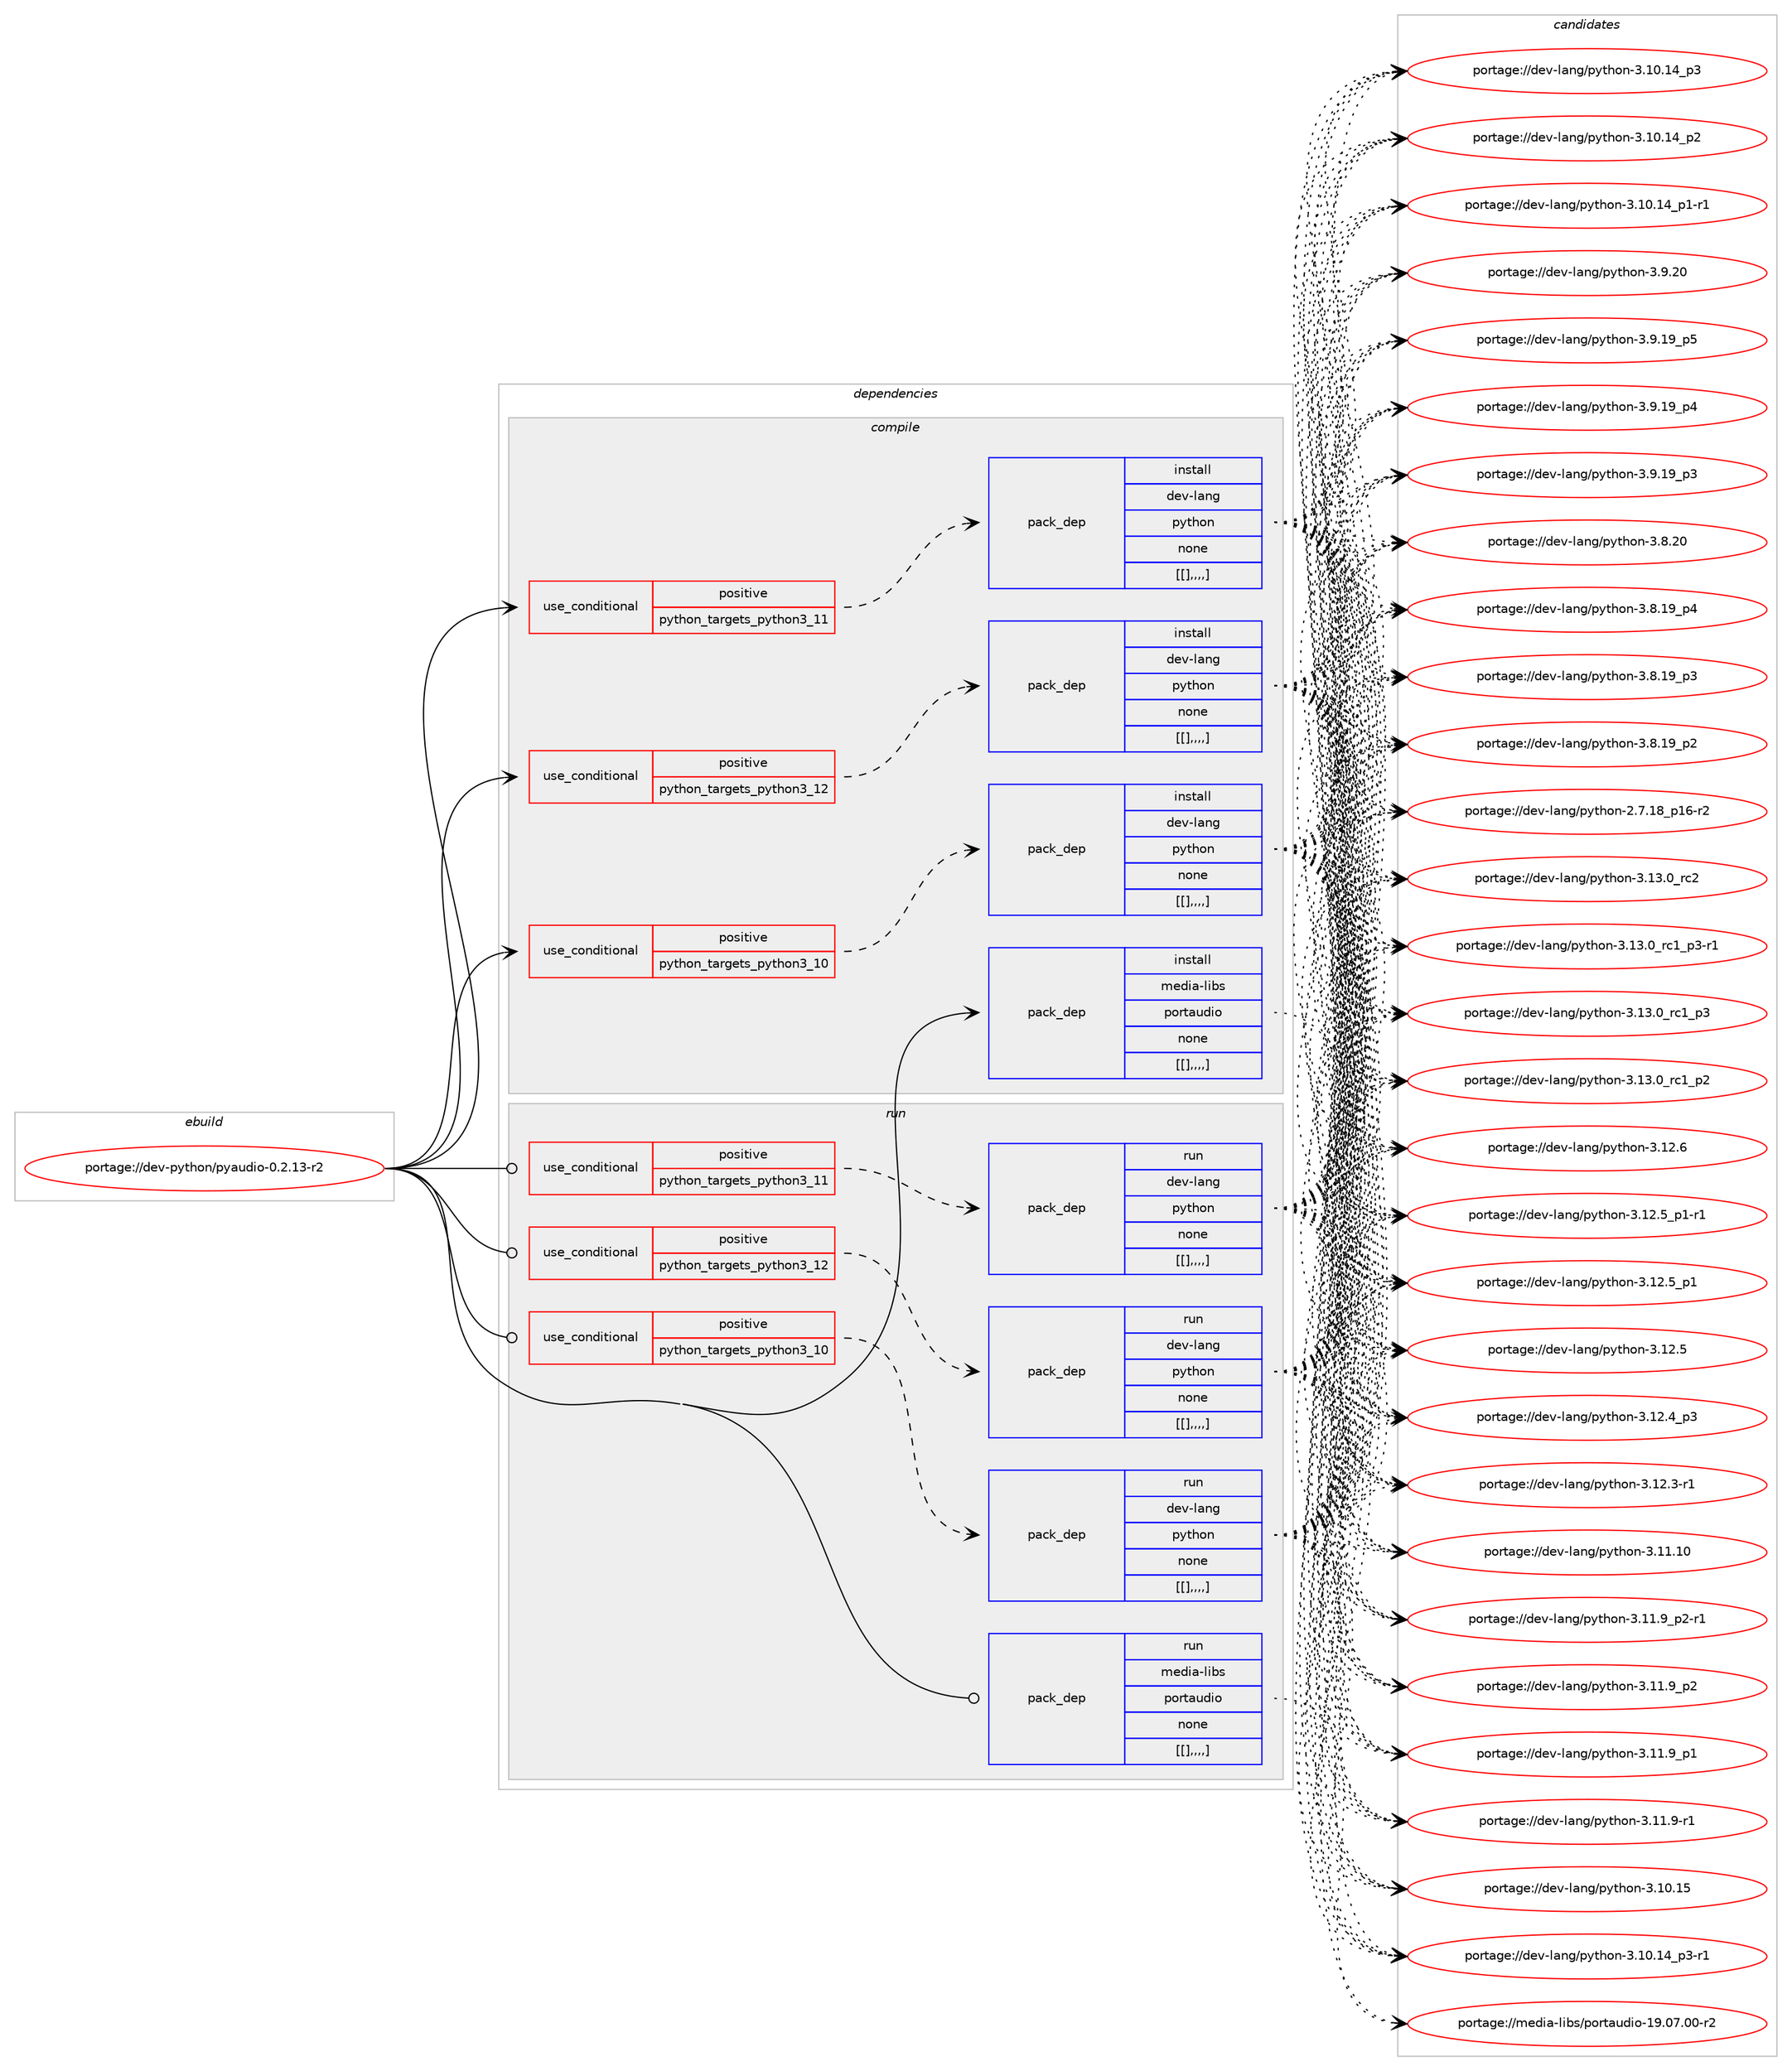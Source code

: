 digraph prolog {

# *************
# Graph options
# *************

newrank=true;
concentrate=true;
compound=true;
graph [rankdir=LR,fontname=Helvetica,fontsize=10,ranksep=1.5];#, ranksep=2.5, nodesep=0.2];
edge  [arrowhead=vee];
node  [fontname=Helvetica,fontsize=10];

# **********
# The ebuild
# **********

subgraph cluster_leftcol {
color=gray;
label=<<i>ebuild</i>>;
id [label="portage://dev-python/pyaudio-0.2.13-r2", color=red, width=4, href="../dev-python/pyaudio-0.2.13-r2.svg"];
}

# ****************
# The dependencies
# ****************

subgraph cluster_midcol {
color=gray;
label=<<i>dependencies</i>>;
subgraph cluster_compile {
fillcolor="#eeeeee";
style=filled;
label=<<i>compile</i>>;
subgraph cond37345 {
dependency157179 [label=<<TABLE BORDER="0" CELLBORDER="1" CELLSPACING="0" CELLPADDING="4"><TR><TD ROWSPAN="3" CELLPADDING="10">use_conditional</TD></TR><TR><TD>positive</TD></TR><TR><TD>python_targets_python3_10</TD></TR></TABLE>>, shape=none, color=red];
subgraph pack118614 {
dependency157180 [label=<<TABLE BORDER="0" CELLBORDER="1" CELLSPACING="0" CELLPADDING="4" WIDTH="220"><TR><TD ROWSPAN="6" CELLPADDING="30">pack_dep</TD></TR><TR><TD WIDTH="110">install</TD></TR><TR><TD>dev-lang</TD></TR><TR><TD>python</TD></TR><TR><TD>none</TD></TR><TR><TD>[[],,,,]</TD></TR></TABLE>>, shape=none, color=blue];
}
dependency157179:e -> dependency157180:w [weight=20,style="dashed",arrowhead="vee"];
}
id:e -> dependency157179:w [weight=20,style="solid",arrowhead="vee"];
subgraph cond37346 {
dependency157181 [label=<<TABLE BORDER="0" CELLBORDER="1" CELLSPACING="0" CELLPADDING="4"><TR><TD ROWSPAN="3" CELLPADDING="10">use_conditional</TD></TR><TR><TD>positive</TD></TR><TR><TD>python_targets_python3_11</TD></TR></TABLE>>, shape=none, color=red];
subgraph pack118615 {
dependency157182 [label=<<TABLE BORDER="0" CELLBORDER="1" CELLSPACING="0" CELLPADDING="4" WIDTH="220"><TR><TD ROWSPAN="6" CELLPADDING="30">pack_dep</TD></TR><TR><TD WIDTH="110">install</TD></TR><TR><TD>dev-lang</TD></TR><TR><TD>python</TD></TR><TR><TD>none</TD></TR><TR><TD>[[],,,,]</TD></TR></TABLE>>, shape=none, color=blue];
}
dependency157181:e -> dependency157182:w [weight=20,style="dashed",arrowhead="vee"];
}
id:e -> dependency157181:w [weight=20,style="solid",arrowhead="vee"];
subgraph cond37347 {
dependency157183 [label=<<TABLE BORDER="0" CELLBORDER="1" CELLSPACING="0" CELLPADDING="4"><TR><TD ROWSPAN="3" CELLPADDING="10">use_conditional</TD></TR><TR><TD>positive</TD></TR><TR><TD>python_targets_python3_12</TD></TR></TABLE>>, shape=none, color=red];
subgraph pack118616 {
dependency157184 [label=<<TABLE BORDER="0" CELLBORDER="1" CELLSPACING="0" CELLPADDING="4" WIDTH="220"><TR><TD ROWSPAN="6" CELLPADDING="30">pack_dep</TD></TR><TR><TD WIDTH="110">install</TD></TR><TR><TD>dev-lang</TD></TR><TR><TD>python</TD></TR><TR><TD>none</TD></TR><TR><TD>[[],,,,]</TD></TR></TABLE>>, shape=none, color=blue];
}
dependency157183:e -> dependency157184:w [weight=20,style="dashed",arrowhead="vee"];
}
id:e -> dependency157183:w [weight=20,style="solid",arrowhead="vee"];
subgraph pack118617 {
dependency157185 [label=<<TABLE BORDER="0" CELLBORDER="1" CELLSPACING="0" CELLPADDING="4" WIDTH="220"><TR><TD ROWSPAN="6" CELLPADDING="30">pack_dep</TD></TR><TR><TD WIDTH="110">install</TD></TR><TR><TD>media-libs</TD></TR><TR><TD>portaudio</TD></TR><TR><TD>none</TD></TR><TR><TD>[[],,,,]</TD></TR></TABLE>>, shape=none, color=blue];
}
id:e -> dependency157185:w [weight=20,style="solid",arrowhead="vee"];
}
subgraph cluster_compileandrun {
fillcolor="#eeeeee";
style=filled;
label=<<i>compile and run</i>>;
}
subgraph cluster_run {
fillcolor="#eeeeee";
style=filled;
label=<<i>run</i>>;
subgraph cond37348 {
dependency157186 [label=<<TABLE BORDER="0" CELLBORDER="1" CELLSPACING="0" CELLPADDING="4"><TR><TD ROWSPAN="3" CELLPADDING="10">use_conditional</TD></TR><TR><TD>positive</TD></TR><TR><TD>python_targets_python3_10</TD></TR></TABLE>>, shape=none, color=red];
subgraph pack118618 {
dependency157187 [label=<<TABLE BORDER="0" CELLBORDER="1" CELLSPACING="0" CELLPADDING="4" WIDTH="220"><TR><TD ROWSPAN="6" CELLPADDING="30">pack_dep</TD></TR><TR><TD WIDTH="110">run</TD></TR><TR><TD>dev-lang</TD></TR><TR><TD>python</TD></TR><TR><TD>none</TD></TR><TR><TD>[[],,,,]</TD></TR></TABLE>>, shape=none, color=blue];
}
dependency157186:e -> dependency157187:w [weight=20,style="dashed",arrowhead="vee"];
}
id:e -> dependency157186:w [weight=20,style="solid",arrowhead="odot"];
subgraph cond37349 {
dependency157188 [label=<<TABLE BORDER="0" CELLBORDER="1" CELLSPACING="0" CELLPADDING="4"><TR><TD ROWSPAN="3" CELLPADDING="10">use_conditional</TD></TR><TR><TD>positive</TD></TR><TR><TD>python_targets_python3_11</TD></TR></TABLE>>, shape=none, color=red];
subgraph pack118619 {
dependency157189 [label=<<TABLE BORDER="0" CELLBORDER="1" CELLSPACING="0" CELLPADDING="4" WIDTH="220"><TR><TD ROWSPAN="6" CELLPADDING="30">pack_dep</TD></TR><TR><TD WIDTH="110">run</TD></TR><TR><TD>dev-lang</TD></TR><TR><TD>python</TD></TR><TR><TD>none</TD></TR><TR><TD>[[],,,,]</TD></TR></TABLE>>, shape=none, color=blue];
}
dependency157188:e -> dependency157189:w [weight=20,style="dashed",arrowhead="vee"];
}
id:e -> dependency157188:w [weight=20,style="solid",arrowhead="odot"];
subgraph cond37350 {
dependency157190 [label=<<TABLE BORDER="0" CELLBORDER="1" CELLSPACING="0" CELLPADDING="4"><TR><TD ROWSPAN="3" CELLPADDING="10">use_conditional</TD></TR><TR><TD>positive</TD></TR><TR><TD>python_targets_python3_12</TD></TR></TABLE>>, shape=none, color=red];
subgraph pack118620 {
dependency157191 [label=<<TABLE BORDER="0" CELLBORDER="1" CELLSPACING="0" CELLPADDING="4" WIDTH="220"><TR><TD ROWSPAN="6" CELLPADDING="30">pack_dep</TD></TR><TR><TD WIDTH="110">run</TD></TR><TR><TD>dev-lang</TD></TR><TR><TD>python</TD></TR><TR><TD>none</TD></TR><TR><TD>[[],,,,]</TD></TR></TABLE>>, shape=none, color=blue];
}
dependency157190:e -> dependency157191:w [weight=20,style="dashed",arrowhead="vee"];
}
id:e -> dependency157190:w [weight=20,style="solid",arrowhead="odot"];
subgraph pack118621 {
dependency157192 [label=<<TABLE BORDER="0" CELLBORDER="1" CELLSPACING="0" CELLPADDING="4" WIDTH="220"><TR><TD ROWSPAN="6" CELLPADDING="30">pack_dep</TD></TR><TR><TD WIDTH="110">run</TD></TR><TR><TD>media-libs</TD></TR><TR><TD>portaudio</TD></TR><TR><TD>none</TD></TR><TR><TD>[[],,,,]</TD></TR></TABLE>>, shape=none, color=blue];
}
id:e -> dependency157192:w [weight=20,style="solid",arrowhead="odot"];
}
}

# **************
# The candidates
# **************

subgraph cluster_choices {
rank=same;
color=gray;
label=<<i>candidates</i>>;

subgraph choice118614 {
color=black;
nodesep=1;
choice10010111845108971101034711212111610411111045514649514648951149950 [label="portage://dev-lang/python-3.13.0_rc2", color=red, width=4,href="../dev-lang/python-3.13.0_rc2.svg"];
choice1001011184510897110103471121211161041111104551464951464895114994995112514511449 [label="portage://dev-lang/python-3.13.0_rc1_p3-r1", color=red, width=4,href="../dev-lang/python-3.13.0_rc1_p3-r1.svg"];
choice100101118451089711010347112121116104111110455146495146489511499499511251 [label="portage://dev-lang/python-3.13.0_rc1_p3", color=red, width=4,href="../dev-lang/python-3.13.0_rc1_p3.svg"];
choice100101118451089711010347112121116104111110455146495146489511499499511250 [label="portage://dev-lang/python-3.13.0_rc1_p2", color=red, width=4,href="../dev-lang/python-3.13.0_rc1_p2.svg"];
choice10010111845108971101034711212111610411111045514649504654 [label="portage://dev-lang/python-3.12.6", color=red, width=4,href="../dev-lang/python-3.12.6.svg"];
choice1001011184510897110103471121211161041111104551464950465395112494511449 [label="portage://dev-lang/python-3.12.5_p1-r1", color=red, width=4,href="../dev-lang/python-3.12.5_p1-r1.svg"];
choice100101118451089711010347112121116104111110455146495046539511249 [label="portage://dev-lang/python-3.12.5_p1", color=red, width=4,href="../dev-lang/python-3.12.5_p1.svg"];
choice10010111845108971101034711212111610411111045514649504653 [label="portage://dev-lang/python-3.12.5", color=red, width=4,href="../dev-lang/python-3.12.5.svg"];
choice100101118451089711010347112121116104111110455146495046529511251 [label="portage://dev-lang/python-3.12.4_p3", color=red, width=4,href="../dev-lang/python-3.12.4_p3.svg"];
choice100101118451089711010347112121116104111110455146495046514511449 [label="portage://dev-lang/python-3.12.3-r1", color=red, width=4,href="../dev-lang/python-3.12.3-r1.svg"];
choice1001011184510897110103471121211161041111104551464949464948 [label="portage://dev-lang/python-3.11.10", color=red, width=4,href="../dev-lang/python-3.11.10.svg"];
choice1001011184510897110103471121211161041111104551464949465795112504511449 [label="portage://dev-lang/python-3.11.9_p2-r1", color=red, width=4,href="../dev-lang/python-3.11.9_p2-r1.svg"];
choice100101118451089711010347112121116104111110455146494946579511250 [label="portage://dev-lang/python-3.11.9_p2", color=red, width=4,href="../dev-lang/python-3.11.9_p2.svg"];
choice100101118451089711010347112121116104111110455146494946579511249 [label="portage://dev-lang/python-3.11.9_p1", color=red, width=4,href="../dev-lang/python-3.11.9_p1.svg"];
choice100101118451089711010347112121116104111110455146494946574511449 [label="portage://dev-lang/python-3.11.9-r1", color=red, width=4,href="../dev-lang/python-3.11.9-r1.svg"];
choice1001011184510897110103471121211161041111104551464948464953 [label="portage://dev-lang/python-3.10.15", color=red, width=4,href="../dev-lang/python-3.10.15.svg"];
choice100101118451089711010347112121116104111110455146494846495295112514511449 [label="portage://dev-lang/python-3.10.14_p3-r1", color=red, width=4,href="../dev-lang/python-3.10.14_p3-r1.svg"];
choice10010111845108971101034711212111610411111045514649484649529511251 [label="portage://dev-lang/python-3.10.14_p3", color=red, width=4,href="../dev-lang/python-3.10.14_p3.svg"];
choice10010111845108971101034711212111610411111045514649484649529511250 [label="portage://dev-lang/python-3.10.14_p2", color=red, width=4,href="../dev-lang/python-3.10.14_p2.svg"];
choice100101118451089711010347112121116104111110455146494846495295112494511449 [label="portage://dev-lang/python-3.10.14_p1-r1", color=red, width=4,href="../dev-lang/python-3.10.14_p1-r1.svg"];
choice10010111845108971101034711212111610411111045514657465048 [label="portage://dev-lang/python-3.9.20", color=red, width=4,href="../dev-lang/python-3.9.20.svg"];
choice100101118451089711010347112121116104111110455146574649579511253 [label="portage://dev-lang/python-3.9.19_p5", color=red, width=4,href="../dev-lang/python-3.9.19_p5.svg"];
choice100101118451089711010347112121116104111110455146574649579511252 [label="portage://dev-lang/python-3.9.19_p4", color=red, width=4,href="../dev-lang/python-3.9.19_p4.svg"];
choice100101118451089711010347112121116104111110455146574649579511251 [label="portage://dev-lang/python-3.9.19_p3", color=red, width=4,href="../dev-lang/python-3.9.19_p3.svg"];
choice10010111845108971101034711212111610411111045514656465048 [label="portage://dev-lang/python-3.8.20", color=red, width=4,href="../dev-lang/python-3.8.20.svg"];
choice100101118451089711010347112121116104111110455146564649579511252 [label="portage://dev-lang/python-3.8.19_p4", color=red, width=4,href="../dev-lang/python-3.8.19_p4.svg"];
choice100101118451089711010347112121116104111110455146564649579511251 [label="portage://dev-lang/python-3.8.19_p3", color=red, width=4,href="../dev-lang/python-3.8.19_p3.svg"];
choice100101118451089711010347112121116104111110455146564649579511250 [label="portage://dev-lang/python-3.8.19_p2", color=red, width=4,href="../dev-lang/python-3.8.19_p2.svg"];
choice100101118451089711010347112121116104111110455046554649569511249544511450 [label="portage://dev-lang/python-2.7.18_p16-r2", color=red, width=4,href="../dev-lang/python-2.7.18_p16-r2.svg"];
dependency157180:e -> choice10010111845108971101034711212111610411111045514649514648951149950:w [style=dotted,weight="100"];
dependency157180:e -> choice1001011184510897110103471121211161041111104551464951464895114994995112514511449:w [style=dotted,weight="100"];
dependency157180:e -> choice100101118451089711010347112121116104111110455146495146489511499499511251:w [style=dotted,weight="100"];
dependency157180:e -> choice100101118451089711010347112121116104111110455146495146489511499499511250:w [style=dotted,weight="100"];
dependency157180:e -> choice10010111845108971101034711212111610411111045514649504654:w [style=dotted,weight="100"];
dependency157180:e -> choice1001011184510897110103471121211161041111104551464950465395112494511449:w [style=dotted,weight="100"];
dependency157180:e -> choice100101118451089711010347112121116104111110455146495046539511249:w [style=dotted,weight="100"];
dependency157180:e -> choice10010111845108971101034711212111610411111045514649504653:w [style=dotted,weight="100"];
dependency157180:e -> choice100101118451089711010347112121116104111110455146495046529511251:w [style=dotted,weight="100"];
dependency157180:e -> choice100101118451089711010347112121116104111110455146495046514511449:w [style=dotted,weight="100"];
dependency157180:e -> choice1001011184510897110103471121211161041111104551464949464948:w [style=dotted,weight="100"];
dependency157180:e -> choice1001011184510897110103471121211161041111104551464949465795112504511449:w [style=dotted,weight="100"];
dependency157180:e -> choice100101118451089711010347112121116104111110455146494946579511250:w [style=dotted,weight="100"];
dependency157180:e -> choice100101118451089711010347112121116104111110455146494946579511249:w [style=dotted,weight="100"];
dependency157180:e -> choice100101118451089711010347112121116104111110455146494946574511449:w [style=dotted,weight="100"];
dependency157180:e -> choice1001011184510897110103471121211161041111104551464948464953:w [style=dotted,weight="100"];
dependency157180:e -> choice100101118451089711010347112121116104111110455146494846495295112514511449:w [style=dotted,weight="100"];
dependency157180:e -> choice10010111845108971101034711212111610411111045514649484649529511251:w [style=dotted,weight="100"];
dependency157180:e -> choice10010111845108971101034711212111610411111045514649484649529511250:w [style=dotted,weight="100"];
dependency157180:e -> choice100101118451089711010347112121116104111110455146494846495295112494511449:w [style=dotted,weight="100"];
dependency157180:e -> choice10010111845108971101034711212111610411111045514657465048:w [style=dotted,weight="100"];
dependency157180:e -> choice100101118451089711010347112121116104111110455146574649579511253:w [style=dotted,weight="100"];
dependency157180:e -> choice100101118451089711010347112121116104111110455146574649579511252:w [style=dotted,weight="100"];
dependency157180:e -> choice100101118451089711010347112121116104111110455146574649579511251:w [style=dotted,weight="100"];
dependency157180:e -> choice10010111845108971101034711212111610411111045514656465048:w [style=dotted,weight="100"];
dependency157180:e -> choice100101118451089711010347112121116104111110455146564649579511252:w [style=dotted,weight="100"];
dependency157180:e -> choice100101118451089711010347112121116104111110455146564649579511251:w [style=dotted,weight="100"];
dependency157180:e -> choice100101118451089711010347112121116104111110455146564649579511250:w [style=dotted,weight="100"];
dependency157180:e -> choice100101118451089711010347112121116104111110455046554649569511249544511450:w [style=dotted,weight="100"];
}
subgraph choice118615 {
color=black;
nodesep=1;
choice10010111845108971101034711212111610411111045514649514648951149950 [label="portage://dev-lang/python-3.13.0_rc2", color=red, width=4,href="../dev-lang/python-3.13.0_rc2.svg"];
choice1001011184510897110103471121211161041111104551464951464895114994995112514511449 [label="portage://dev-lang/python-3.13.0_rc1_p3-r1", color=red, width=4,href="../dev-lang/python-3.13.0_rc1_p3-r1.svg"];
choice100101118451089711010347112121116104111110455146495146489511499499511251 [label="portage://dev-lang/python-3.13.0_rc1_p3", color=red, width=4,href="../dev-lang/python-3.13.0_rc1_p3.svg"];
choice100101118451089711010347112121116104111110455146495146489511499499511250 [label="portage://dev-lang/python-3.13.0_rc1_p2", color=red, width=4,href="../dev-lang/python-3.13.0_rc1_p2.svg"];
choice10010111845108971101034711212111610411111045514649504654 [label="portage://dev-lang/python-3.12.6", color=red, width=4,href="../dev-lang/python-3.12.6.svg"];
choice1001011184510897110103471121211161041111104551464950465395112494511449 [label="portage://dev-lang/python-3.12.5_p1-r1", color=red, width=4,href="../dev-lang/python-3.12.5_p1-r1.svg"];
choice100101118451089711010347112121116104111110455146495046539511249 [label="portage://dev-lang/python-3.12.5_p1", color=red, width=4,href="../dev-lang/python-3.12.5_p1.svg"];
choice10010111845108971101034711212111610411111045514649504653 [label="portage://dev-lang/python-3.12.5", color=red, width=4,href="../dev-lang/python-3.12.5.svg"];
choice100101118451089711010347112121116104111110455146495046529511251 [label="portage://dev-lang/python-3.12.4_p3", color=red, width=4,href="../dev-lang/python-3.12.4_p3.svg"];
choice100101118451089711010347112121116104111110455146495046514511449 [label="portage://dev-lang/python-3.12.3-r1", color=red, width=4,href="../dev-lang/python-3.12.3-r1.svg"];
choice1001011184510897110103471121211161041111104551464949464948 [label="portage://dev-lang/python-3.11.10", color=red, width=4,href="../dev-lang/python-3.11.10.svg"];
choice1001011184510897110103471121211161041111104551464949465795112504511449 [label="portage://dev-lang/python-3.11.9_p2-r1", color=red, width=4,href="../dev-lang/python-3.11.9_p2-r1.svg"];
choice100101118451089711010347112121116104111110455146494946579511250 [label="portage://dev-lang/python-3.11.9_p2", color=red, width=4,href="../dev-lang/python-3.11.9_p2.svg"];
choice100101118451089711010347112121116104111110455146494946579511249 [label="portage://dev-lang/python-3.11.9_p1", color=red, width=4,href="../dev-lang/python-3.11.9_p1.svg"];
choice100101118451089711010347112121116104111110455146494946574511449 [label="portage://dev-lang/python-3.11.9-r1", color=red, width=4,href="../dev-lang/python-3.11.9-r1.svg"];
choice1001011184510897110103471121211161041111104551464948464953 [label="portage://dev-lang/python-3.10.15", color=red, width=4,href="../dev-lang/python-3.10.15.svg"];
choice100101118451089711010347112121116104111110455146494846495295112514511449 [label="portage://dev-lang/python-3.10.14_p3-r1", color=red, width=4,href="../dev-lang/python-3.10.14_p3-r1.svg"];
choice10010111845108971101034711212111610411111045514649484649529511251 [label="portage://dev-lang/python-3.10.14_p3", color=red, width=4,href="../dev-lang/python-3.10.14_p3.svg"];
choice10010111845108971101034711212111610411111045514649484649529511250 [label="portage://dev-lang/python-3.10.14_p2", color=red, width=4,href="../dev-lang/python-3.10.14_p2.svg"];
choice100101118451089711010347112121116104111110455146494846495295112494511449 [label="portage://dev-lang/python-3.10.14_p1-r1", color=red, width=4,href="../dev-lang/python-3.10.14_p1-r1.svg"];
choice10010111845108971101034711212111610411111045514657465048 [label="portage://dev-lang/python-3.9.20", color=red, width=4,href="../dev-lang/python-3.9.20.svg"];
choice100101118451089711010347112121116104111110455146574649579511253 [label="portage://dev-lang/python-3.9.19_p5", color=red, width=4,href="../dev-lang/python-3.9.19_p5.svg"];
choice100101118451089711010347112121116104111110455146574649579511252 [label="portage://dev-lang/python-3.9.19_p4", color=red, width=4,href="../dev-lang/python-3.9.19_p4.svg"];
choice100101118451089711010347112121116104111110455146574649579511251 [label="portage://dev-lang/python-3.9.19_p3", color=red, width=4,href="../dev-lang/python-3.9.19_p3.svg"];
choice10010111845108971101034711212111610411111045514656465048 [label="portage://dev-lang/python-3.8.20", color=red, width=4,href="../dev-lang/python-3.8.20.svg"];
choice100101118451089711010347112121116104111110455146564649579511252 [label="portage://dev-lang/python-3.8.19_p4", color=red, width=4,href="../dev-lang/python-3.8.19_p4.svg"];
choice100101118451089711010347112121116104111110455146564649579511251 [label="portage://dev-lang/python-3.8.19_p3", color=red, width=4,href="../dev-lang/python-3.8.19_p3.svg"];
choice100101118451089711010347112121116104111110455146564649579511250 [label="portage://dev-lang/python-3.8.19_p2", color=red, width=4,href="../dev-lang/python-3.8.19_p2.svg"];
choice100101118451089711010347112121116104111110455046554649569511249544511450 [label="portage://dev-lang/python-2.7.18_p16-r2", color=red, width=4,href="../dev-lang/python-2.7.18_p16-r2.svg"];
dependency157182:e -> choice10010111845108971101034711212111610411111045514649514648951149950:w [style=dotted,weight="100"];
dependency157182:e -> choice1001011184510897110103471121211161041111104551464951464895114994995112514511449:w [style=dotted,weight="100"];
dependency157182:e -> choice100101118451089711010347112121116104111110455146495146489511499499511251:w [style=dotted,weight="100"];
dependency157182:e -> choice100101118451089711010347112121116104111110455146495146489511499499511250:w [style=dotted,weight="100"];
dependency157182:e -> choice10010111845108971101034711212111610411111045514649504654:w [style=dotted,weight="100"];
dependency157182:e -> choice1001011184510897110103471121211161041111104551464950465395112494511449:w [style=dotted,weight="100"];
dependency157182:e -> choice100101118451089711010347112121116104111110455146495046539511249:w [style=dotted,weight="100"];
dependency157182:e -> choice10010111845108971101034711212111610411111045514649504653:w [style=dotted,weight="100"];
dependency157182:e -> choice100101118451089711010347112121116104111110455146495046529511251:w [style=dotted,weight="100"];
dependency157182:e -> choice100101118451089711010347112121116104111110455146495046514511449:w [style=dotted,weight="100"];
dependency157182:e -> choice1001011184510897110103471121211161041111104551464949464948:w [style=dotted,weight="100"];
dependency157182:e -> choice1001011184510897110103471121211161041111104551464949465795112504511449:w [style=dotted,weight="100"];
dependency157182:e -> choice100101118451089711010347112121116104111110455146494946579511250:w [style=dotted,weight="100"];
dependency157182:e -> choice100101118451089711010347112121116104111110455146494946579511249:w [style=dotted,weight="100"];
dependency157182:e -> choice100101118451089711010347112121116104111110455146494946574511449:w [style=dotted,weight="100"];
dependency157182:e -> choice1001011184510897110103471121211161041111104551464948464953:w [style=dotted,weight="100"];
dependency157182:e -> choice100101118451089711010347112121116104111110455146494846495295112514511449:w [style=dotted,weight="100"];
dependency157182:e -> choice10010111845108971101034711212111610411111045514649484649529511251:w [style=dotted,weight="100"];
dependency157182:e -> choice10010111845108971101034711212111610411111045514649484649529511250:w [style=dotted,weight="100"];
dependency157182:e -> choice100101118451089711010347112121116104111110455146494846495295112494511449:w [style=dotted,weight="100"];
dependency157182:e -> choice10010111845108971101034711212111610411111045514657465048:w [style=dotted,weight="100"];
dependency157182:e -> choice100101118451089711010347112121116104111110455146574649579511253:w [style=dotted,weight="100"];
dependency157182:e -> choice100101118451089711010347112121116104111110455146574649579511252:w [style=dotted,weight="100"];
dependency157182:e -> choice100101118451089711010347112121116104111110455146574649579511251:w [style=dotted,weight="100"];
dependency157182:e -> choice10010111845108971101034711212111610411111045514656465048:w [style=dotted,weight="100"];
dependency157182:e -> choice100101118451089711010347112121116104111110455146564649579511252:w [style=dotted,weight="100"];
dependency157182:e -> choice100101118451089711010347112121116104111110455146564649579511251:w [style=dotted,weight="100"];
dependency157182:e -> choice100101118451089711010347112121116104111110455146564649579511250:w [style=dotted,weight="100"];
dependency157182:e -> choice100101118451089711010347112121116104111110455046554649569511249544511450:w [style=dotted,weight="100"];
}
subgraph choice118616 {
color=black;
nodesep=1;
choice10010111845108971101034711212111610411111045514649514648951149950 [label="portage://dev-lang/python-3.13.0_rc2", color=red, width=4,href="../dev-lang/python-3.13.0_rc2.svg"];
choice1001011184510897110103471121211161041111104551464951464895114994995112514511449 [label="portage://dev-lang/python-3.13.0_rc1_p3-r1", color=red, width=4,href="../dev-lang/python-3.13.0_rc1_p3-r1.svg"];
choice100101118451089711010347112121116104111110455146495146489511499499511251 [label="portage://dev-lang/python-3.13.0_rc1_p3", color=red, width=4,href="../dev-lang/python-3.13.0_rc1_p3.svg"];
choice100101118451089711010347112121116104111110455146495146489511499499511250 [label="portage://dev-lang/python-3.13.0_rc1_p2", color=red, width=4,href="../dev-lang/python-3.13.0_rc1_p2.svg"];
choice10010111845108971101034711212111610411111045514649504654 [label="portage://dev-lang/python-3.12.6", color=red, width=4,href="../dev-lang/python-3.12.6.svg"];
choice1001011184510897110103471121211161041111104551464950465395112494511449 [label="portage://dev-lang/python-3.12.5_p1-r1", color=red, width=4,href="../dev-lang/python-3.12.5_p1-r1.svg"];
choice100101118451089711010347112121116104111110455146495046539511249 [label="portage://dev-lang/python-3.12.5_p1", color=red, width=4,href="../dev-lang/python-3.12.5_p1.svg"];
choice10010111845108971101034711212111610411111045514649504653 [label="portage://dev-lang/python-3.12.5", color=red, width=4,href="../dev-lang/python-3.12.5.svg"];
choice100101118451089711010347112121116104111110455146495046529511251 [label="portage://dev-lang/python-3.12.4_p3", color=red, width=4,href="../dev-lang/python-3.12.4_p3.svg"];
choice100101118451089711010347112121116104111110455146495046514511449 [label="portage://dev-lang/python-3.12.3-r1", color=red, width=4,href="../dev-lang/python-3.12.3-r1.svg"];
choice1001011184510897110103471121211161041111104551464949464948 [label="portage://dev-lang/python-3.11.10", color=red, width=4,href="../dev-lang/python-3.11.10.svg"];
choice1001011184510897110103471121211161041111104551464949465795112504511449 [label="portage://dev-lang/python-3.11.9_p2-r1", color=red, width=4,href="../dev-lang/python-3.11.9_p2-r1.svg"];
choice100101118451089711010347112121116104111110455146494946579511250 [label="portage://dev-lang/python-3.11.9_p2", color=red, width=4,href="../dev-lang/python-3.11.9_p2.svg"];
choice100101118451089711010347112121116104111110455146494946579511249 [label="portage://dev-lang/python-3.11.9_p1", color=red, width=4,href="../dev-lang/python-3.11.9_p1.svg"];
choice100101118451089711010347112121116104111110455146494946574511449 [label="portage://dev-lang/python-3.11.9-r1", color=red, width=4,href="../dev-lang/python-3.11.9-r1.svg"];
choice1001011184510897110103471121211161041111104551464948464953 [label="portage://dev-lang/python-3.10.15", color=red, width=4,href="../dev-lang/python-3.10.15.svg"];
choice100101118451089711010347112121116104111110455146494846495295112514511449 [label="portage://dev-lang/python-3.10.14_p3-r1", color=red, width=4,href="../dev-lang/python-3.10.14_p3-r1.svg"];
choice10010111845108971101034711212111610411111045514649484649529511251 [label="portage://dev-lang/python-3.10.14_p3", color=red, width=4,href="../dev-lang/python-3.10.14_p3.svg"];
choice10010111845108971101034711212111610411111045514649484649529511250 [label="portage://dev-lang/python-3.10.14_p2", color=red, width=4,href="../dev-lang/python-3.10.14_p2.svg"];
choice100101118451089711010347112121116104111110455146494846495295112494511449 [label="portage://dev-lang/python-3.10.14_p1-r1", color=red, width=4,href="../dev-lang/python-3.10.14_p1-r1.svg"];
choice10010111845108971101034711212111610411111045514657465048 [label="portage://dev-lang/python-3.9.20", color=red, width=4,href="../dev-lang/python-3.9.20.svg"];
choice100101118451089711010347112121116104111110455146574649579511253 [label="portage://dev-lang/python-3.9.19_p5", color=red, width=4,href="../dev-lang/python-3.9.19_p5.svg"];
choice100101118451089711010347112121116104111110455146574649579511252 [label="portage://dev-lang/python-3.9.19_p4", color=red, width=4,href="../dev-lang/python-3.9.19_p4.svg"];
choice100101118451089711010347112121116104111110455146574649579511251 [label="portage://dev-lang/python-3.9.19_p3", color=red, width=4,href="../dev-lang/python-3.9.19_p3.svg"];
choice10010111845108971101034711212111610411111045514656465048 [label="portage://dev-lang/python-3.8.20", color=red, width=4,href="../dev-lang/python-3.8.20.svg"];
choice100101118451089711010347112121116104111110455146564649579511252 [label="portage://dev-lang/python-3.8.19_p4", color=red, width=4,href="../dev-lang/python-3.8.19_p4.svg"];
choice100101118451089711010347112121116104111110455146564649579511251 [label="portage://dev-lang/python-3.8.19_p3", color=red, width=4,href="../dev-lang/python-3.8.19_p3.svg"];
choice100101118451089711010347112121116104111110455146564649579511250 [label="portage://dev-lang/python-3.8.19_p2", color=red, width=4,href="../dev-lang/python-3.8.19_p2.svg"];
choice100101118451089711010347112121116104111110455046554649569511249544511450 [label="portage://dev-lang/python-2.7.18_p16-r2", color=red, width=4,href="../dev-lang/python-2.7.18_p16-r2.svg"];
dependency157184:e -> choice10010111845108971101034711212111610411111045514649514648951149950:w [style=dotted,weight="100"];
dependency157184:e -> choice1001011184510897110103471121211161041111104551464951464895114994995112514511449:w [style=dotted,weight="100"];
dependency157184:e -> choice100101118451089711010347112121116104111110455146495146489511499499511251:w [style=dotted,weight="100"];
dependency157184:e -> choice100101118451089711010347112121116104111110455146495146489511499499511250:w [style=dotted,weight="100"];
dependency157184:e -> choice10010111845108971101034711212111610411111045514649504654:w [style=dotted,weight="100"];
dependency157184:e -> choice1001011184510897110103471121211161041111104551464950465395112494511449:w [style=dotted,weight="100"];
dependency157184:e -> choice100101118451089711010347112121116104111110455146495046539511249:w [style=dotted,weight="100"];
dependency157184:e -> choice10010111845108971101034711212111610411111045514649504653:w [style=dotted,weight="100"];
dependency157184:e -> choice100101118451089711010347112121116104111110455146495046529511251:w [style=dotted,weight="100"];
dependency157184:e -> choice100101118451089711010347112121116104111110455146495046514511449:w [style=dotted,weight="100"];
dependency157184:e -> choice1001011184510897110103471121211161041111104551464949464948:w [style=dotted,weight="100"];
dependency157184:e -> choice1001011184510897110103471121211161041111104551464949465795112504511449:w [style=dotted,weight="100"];
dependency157184:e -> choice100101118451089711010347112121116104111110455146494946579511250:w [style=dotted,weight="100"];
dependency157184:e -> choice100101118451089711010347112121116104111110455146494946579511249:w [style=dotted,weight="100"];
dependency157184:e -> choice100101118451089711010347112121116104111110455146494946574511449:w [style=dotted,weight="100"];
dependency157184:e -> choice1001011184510897110103471121211161041111104551464948464953:w [style=dotted,weight="100"];
dependency157184:e -> choice100101118451089711010347112121116104111110455146494846495295112514511449:w [style=dotted,weight="100"];
dependency157184:e -> choice10010111845108971101034711212111610411111045514649484649529511251:w [style=dotted,weight="100"];
dependency157184:e -> choice10010111845108971101034711212111610411111045514649484649529511250:w [style=dotted,weight="100"];
dependency157184:e -> choice100101118451089711010347112121116104111110455146494846495295112494511449:w [style=dotted,weight="100"];
dependency157184:e -> choice10010111845108971101034711212111610411111045514657465048:w [style=dotted,weight="100"];
dependency157184:e -> choice100101118451089711010347112121116104111110455146574649579511253:w [style=dotted,weight="100"];
dependency157184:e -> choice100101118451089711010347112121116104111110455146574649579511252:w [style=dotted,weight="100"];
dependency157184:e -> choice100101118451089711010347112121116104111110455146574649579511251:w [style=dotted,weight="100"];
dependency157184:e -> choice10010111845108971101034711212111610411111045514656465048:w [style=dotted,weight="100"];
dependency157184:e -> choice100101118451089711010347112121116104111110455146564649579511252:w [style=dotted,weight="100"];
dependency157184:e -> choice100101118451089711010347112121116104111110455146564649579511251:w [style=dotted,weight="100"];
dependency157184:e -> choice100101118451089711010347112121116104111110455146564649579511250:w [style=dotted,weight="100"];
dependency157184:e -> choice100101118451089711010347112121116104111110455046554649569511249544511450:w [style=dotted,weight="100"];
}
subgraph choice118617 {
color=black;
nodesep=1;
choice10910110010597451081059811547112111114116971171001051114549574648554648484511450 [label="portage://media-libs/portaudio-19.07.00-r2", color=red, width=4,href="../media-libs/portaudio-19.07.00-r2.svg"];
dependency157185:e -> choice10910110010597451081059811547112111114116971171001051114549574648554648484511450:w [style=dotted,weight="100"];
}
subgraph choice118618 {
color=black;
nodesep=1;
choice10010111845108971101034711212111610411111045514649514648951149950 [label="portage://dev-lang/python-3.13.0_rc2", color=red, width=4,href="../dev-lang/python-3.13.0_rc2.svg"];
choice1001011184510897110103471121211161041111104551464951464895114994995112514511449 [label="portage://dev-lang/python-3.13.0_rc1_p3-r1", color=red, width=4,href="../dev-lang/python-3.13.0_rc1_p3-r1.svg"];
choice100101118451089711010347112121116104111110455146495146489511499499511251 [label="portage://dev-lang/python-3.13.0_rc1_p3", color=red, width=4,href="../dev-lang/python-3.13.0_rc1_p3.svg"];
choice100101118451089711010347112121116104111110455146495146489511499499511250 [label="portage://dev-lang/python-3.13.0_rc1_p2", color=red, width=4,href="../dev-lang/python-3.13.0_rc1_p2.svg"];
choice10010111845108971101034711212111610411111045514649504654 [label="portage://dev-lang/python-3.12.6", color=red, width=4,href="../dev-lang/python-3.12.6.svg"];
choice1001011184510897110103471121211161041111104551464950465395112494511449 [label="portage://dev-lang/python-3.12.5_p1-r1", color=red, width=4,href="../dev-lang/python-3.12.5_p1-r1.svg"];
choice100101118451089711010347112121116104111110455146495046539511249 [label="portage://dev-lang/python-3.12.5_p1", color=red, width=4,href="../dev-lang/python-3.12.5_p1.svg"];
choice10010111845108971101034711212111610411111045514649504653 [label="portage://dev-lang/python-3.12.5", color=red, width=4,href="../dev-lang/python-3.12.5.svg"];
choice100101118451089711010347112121116104111110455146495046529511251 [label="portage://dev-lang/python-3.12.4_p3", color=red, width=4,href="../dev-lang/python-3.12.4_p3.svg"];
choice100101118451089711010347112121116104111110455146495046514511449 [label="portage://dev-lang/python-3.12.3-r1", color=red, width=4,href="../dev-lang/python-3.12.3-r1.svg"];
choice1001011184510897110103471121211161041111104551464949464948 [label="portage://dev-lang/python-3.11.10", color=red, width=4,href="../dev-lang/python-3.11.10.svg"];
choice1001011184510897110103471121211161041111104551464949465795112504511449 [label="portage://dev-lang/python-3.11.9_p2-r1", color=red, width=4,href="../dev-lang/python-3.11.9_p2-r1.svg"];
choice100101118451089711010347112121116104111110455146494946579511250 [label="portage://dev-lang/python-3.11.9_p2", color=red, width=4,href="../dev-lang/python-3.11.9_p2.svg"];
choice100101118451089711010347112121116104111110455146494946579511249 [label="portage://dev-lang/python-3.11.9_p1", color=red, width=4,href="../dev-lang/python-3.11.9_p1.svg"];
choice100101118451089711010347112121116104111110455146494946574511449 [label="portage://dev-lang/python-3.11.9-r1", color=red, width=4,href="../dev-lang/python-3.11.9-r1.svg"];
choice1001011184510897110103471121211161041111104551464948464953 [label="portage://dev-lang/python-3.10.15", color=red, width=4,href="../dev-lang/python-3.10.15.svg"];
choice100101118451089711010347112121116104111110455146494846495295112514511449 [label="portage://dev-lang/python-3.10.14_p3-r1", color=red, width=4,href="../dev-lang/python-3.10.14_p3-r1.svg"];
choice10010111845108971101034711212111610411111045514649484649529511251 [label="portage://dev-lang/python-3.10.14_p3", color=red, width=4,href="../dev-lang/python-3.10.14_p3.svg"];
choice10010111845108971101034711212111610411111045514649484649529511250 [label="portage://dev-lang/python-3.10.14_p2", color=red, width=4,href="../dev-lang/python-3.10.14_p2.svg"];
choice100101118451089711010347112121116104111110455146494846495295112494511449 [label="portage://dev-lang/python-3.10.14_p1-r1", color=red, width=4,href="../dev-lang/python-3.10.14_p1-r1.svg"];
choice10010111845108971101034711212111610411111045514657465048 [label="portage://dev-lang/python-3.9.20", color=red, width=4,href="../dev-lang/python-3.9.20.svg"];
choice100101118451089711010347112121116104111110455146574649579511253 [label="portage://dev-lang/python-3.9.19_p5", color=red, width=4,href="../dev-lang/python-3.9.19_p5.svg"];
choice100101118451089711010347112121116104111110455146574649579511252 [label="portage://dev-lang/python-3.9.19_p4", color=red, width=4,href="../dev-lang/python-3.9.19_p4.svg"];
choice100101118451089711010347112121116104111110455146574649579511251 [label="portage://dev-lang/python-3.9.19_p3", color=red, width=4,href="../dev-lang/python-3.9.19_p3.svg"];
choice10010111845108971101034711212111610411111045514656465048 [label="portage://dev-lang/python-3.8.20", color=red, width=4,href="../dev-lang/python-3.8.20.svg"];
choice100101118451089711010347112121116104111110455146564649579511252 [label="portage://dev-lang/python-3.8.19_p4", color=red, width=4,href="../dev-lang/python-3.8.19_p4.svg"];
choice100101118451089711010347112121116104111110455146564649579511251 [label="portage://dev-lang/python-3.8.19_p3", color=red, width=4,href="../dev-lang/python-3.8.19_p3.svg"];
choice100101118451089711010347112121116104111110455146564649579511250 [label="portage://dev-lang/python-3.8.19_p2", color=red, width=4,href="../dev-lang/python-3.8.19_p2.svg"];
choice100101118451089711010347112121116104111110455046554649569511249544511450 [label="portage://dev-lang/python-2.7.18_p16-r2", color=red, width=4,href="../dev-lang/python-2.7.18_p16-r2.svg"];
dependency157187:e -> choice10010111845108971101034711212111610411111045514649514648951149950:w [style=dotted,weight="100"];
dependency157187:e -> choice1001011184510897110103471121211161041111104551464951464895114994995112514511449:w [style=dotted,weight="100"];
dependency157187:e -> choice100101118451089711010347112121116104111110455146495146489511499499511251:w [style=dotted,weight="100"];
dependency157187:e -> choice100101118451089711010347112121116104111110455146495146489511499499511250:w [style=dotted,weight="100"];
dependency157187:e -> choice10010111845108971101034711212111610411111045514649504654:w [style=dotted,weight="100"];
dependency157187:e -> choice1001011184510897110103471121211161041111104551464950465395112494511449:w [style=dotted,weight="100"];
dependency157187:e -> choice100101118451089711010347112121116104111110455146495046539511249:w [style=dotted,weight="100"];
dependency157187:e -> choice10010111845108971101034711212111610411111045514649504653:w [style=dotted,weight="100"];
dependency157187:e -> choice100101118451089711010347112121116104111110455146495046529511251:w [style=dotted,weight="100"];
dependency157187:e -> choice100101118451089711010347112121116104111110455146495046514511449:w [style=dotted,weight="100"];
dependency157187:e -> choice1001011184510897110103471121211161041111104551464949464948:w [style=dotted,weight="100"];
dependency157187:e -> choice1001011184510897110103471121211161041111104551464949465795112504511449:w [style=dotted,weight="100"];
dependency157187:e -> choice100101118451089711010347112121116104111110455146494946579511250:w [style=dotted,weight="100"];
dependency157187:e -> choice100101118451089711010347112121116104111110455146494946579511249:w [style=dotted,weight="100"];
dependency157187:e -> choice100101118451089711010347112121116104111110455146494946574511449:w [style=dotted,weight="100"];
dependency157187:e -> choice1001011184510897110103471121211161041111104551464948464953:w [style=dotted,weight="100"];
dependency157187:e -> choice100101118451089711010347112121116104111110455146494846495295112514511449:w [style=dotted,weight="100"];
dependency157187:e -> choice10010111845108971101034711212111610411111045514649484649529511251:w [style=dotted,weight="100"];
dependency157187:e -> choice10010111845108971101034711212111610411111045514649484649529511250:w [style=dotted,weight="100"];
dependency157187:e -> choice100101118451089711010347112121116104111110455146494846495295112494511449:w [style=dotted,weight="100"];
dependency157187:e -> choice10010111845108971101034711212111610411111045514657465048:w [style=dotted,weight="100"];
dependency157187:e -> choice100101118451089711010347112121116104111110455146574649579511253:w [style=dotted,weight="100"];
dependency157187:e -> choice100101118451089711010347112121116104111110455146574649579511252:w [style=dotted,weight="100"];
dependency157187:e -> choice100101118451089711010347112121116104111110455146574649579511251:w [style=dotted,weight="100"];
dependency157187:e -> choice10010111845108971101034711212111610411111045514656465048:w [style=dotted,weight="100"];
dependency157187:e -> choice100101118451089711010347112121116104111110455146564649579511252:w [style=dotted,weight="100"];
dependency157187:e -> choice100101118451089711010347112121116104111110455146564649579511251:w [style=dotted,weight="100"];
dependency157187:e -> choice100101118451089711010347112121116104111110455146564649579511250:w [style=dotted,weight="100"];
dependency157187:e -> choice100101118451089711010347112121116104111110455046554649569511249544511450:w [style=dotted,weight="100"];
}
subgraph choice118619 {
color=black;
nodesep=1;
choice10010111845108971101034711212111610411111045514649514648951149950 [label="portage://dev-lang/python-3.13.0_rc2", color=red, width=4,href="../dev-lang/python-3.13.0_rc2.svg"];
choice1001011184510897110103471121211161041111104551464951464895114994995112514511449 [label="portage://dev-lang/python-3.13.0_rc1_p3-r1", color=red, width=4,href="../dev-lang/python-3.13.0_rc1_p3-r1.svg"];
choice100101118451089711010347112121116104111110455146495146489511499499511251 [label="portage://dev-lang/python-3.13.0_rc1_p3", color=red, width=4,href="../dev-lang/python-3.13.0_rc1_p3.svg"];
choice100101118451089711010347112121116104111110455146495146489511499499511250 [label="portage://dev-lang/python-3.13.0_rc1_p2", color=red, width=4,href="../dev-lang/python-3.13.0_rc1_p2.svg"];
choice10010111845108971101034711212111610411111045514649504654 [label="portage://dev-lang/python-3.12.6", color=red, width=4,href="../dev-lang/python-3.12.6.svg"];
choice1001011184510897110103471121211161041111104551464950465395112494511449 [label="portage://dev-lang/python-3.12.5_p1-r1", color=red, width=4,href="../dev-lang/python-3.12.5_p1-r1.svg"];
choice100101118451089711010347112121116104111110455146495046539511249 [label="portage://dev-lang/python-3.12.5_p1", color=red, width=4,href="../dev-lang/python-3.12.5_p1.svg"];
choice10010111845108971101034711212111610411111045514649504653 [label="portage://dev-lang/python-3.12.5", color=red, width=4,href="../dev-lang/python-3.12.5.svg"];
choice100101118451089711010347112121116104111110455146495046529511251 [label="portage://dev-lang/python-3.12.4_p3", color=red, width=4,href="../dev-lang/python-3.12.4_p3.svg"];
choice100101118451089711010347112121116104111110455146495046514511449 [label="portage://dev-lang/python-3.12.3-r1", color=red, width=4,href="../dev-lang/python-3.12.3-r1.svg"];
choice1001011184510897110103471121211161041111104551464949464948 [label="portage://dev-lang/python-3.11.10", color=red, width=4,href="../dev-lang/python-3.11.10.svg"];
choice1001011184510897110103471121211161041111104551464949465795112504511449 [label="portage://dev-lang/python-3.11.9_p2-r1", color=red, width=4,href="../dev-lang/python-3.11.9_p2-r1.svg"];
choice100101118451089711010347112121116104111110455146494946579511250 [label="portage://dev-lang/python-3.11.9_p2", color=red, width=4,href="../dev-lang/python-3.11.9_p2.svg"];
choice100101118451089711010347112121116104111110455146494946579511249 [label="portage://dev-lang/python-3.11.9_p1", color=red, width=4,href="../dev-lang/python-3.11.9_p1.svg"];
choice100101118451089711010347112121116104111110455146494946574511449 [label="portage://dev-lang/python-3.11.9-r1", color=red, width=4,href="../dev-lang/python-3.11.9-r1.svg"];
choice1001011184510897110103471121211161041111104551464948464953 [label="portage://dev-lang/python-3.10.15", color=red, width=4,href="../dev-lang/python-3.10.15.svg"];
choice100101118451089711010347112121116104111110455146494846495295112514511449 [label="portage://dev-lang/python-3.10.14_p3-r1", color=red, width=4,href="../dev-lang/python-3.10.14_p3-r1.svg"];
choice10010111845108971101034711212111610411111045514649484649529511251 [label="portage://dev-lang/python-3.10.14_p3", color=red, width=4,href="../dev-lang/python-3.10.14_p3.svg"];
choice10010111845108971101034711212111610411111045514649484649529511250 [label="portage://dev-lang/python-3.10.14_p2", color=red, width=4,href="../dev-lang/python-3.10.14_p2.svg"];
choice100101118451089711010347112121116104111110455146494846495295112494511449 [label="portage://dev-lang/python-3.10.14_p1-r1", color=red, width=4,href="../dev-lang/python-3.10.14_p1-r1.svg"];
choice10010111845108971101034711212111610411111045514657465048 [label="portage://dev-lang/python-3.9.20", color=red, width=4,href="../dev-lang/python-3.9.20.svg"];
choice100101118451089711010347112121116104111110455146574649579511253 [label="portage://dev-lang/python-3.9.19_p5", color=red, width=4,href="../dev-lang/python-3.9.19_p5.svg"];
choice100101118451089711010347112121116104111110455146574649579511252 [label="portage://dev-lang/python-3.9.19_p4", color=red, width=4,href="../dev-lang/python-3.9.19_p4.svg"];
choice100101118451089711010347112121116104111110455146574649579511251 [label="portage://dev-lang/python-3.9.19_p3", color=red, width=4,href="../dev-lang/python-3.9.19_p3.svg"];
choice10010111845108971101034711212111610411111045514656465048 [label="portage://dev-lang/python-3.8.20", color=red, width=4,href="../dev-lang/python-3.8.20.svg"];
choice100101118451089711010347112121116104111110455146564649579511252 [label="portage://dev-lang/python-3.8.19_p4", color=red, width=4,href="../dev-lang/python-3.8.19_p4.svg"];
choice100101118451089711010347112121116104111110455146564649579511251 [label="portage://dev-lang/python-3.8.19_p3", color=red, width=4,href="../dev-lang/python-3.8.19_p3.svg"];
choice100101118451089711010347112121116104111110455146564649579511250 [label="portage://dev-lang/python-3.8.19_p2", color=red, width=4,href="../dev-lang/python-3.8.19_p2.svg"];
choice100101118451089711010347112121116104111110455046554649569511249544511450 [label="portage://dev-lang/python-2.7.18_p16-r2", color=red, width=4,href="../dev-lang/python-2.7.18_p16-r2.svg"];
dependency157189:e -> choice10010111845108971101034711212111610411111045514649514648951149950:w [style=dotted,weight="100"];
dependency157189:e -> choice1001011184510897110103471121211161041111104551464951464895114994995112514511449:w [style=dotted,weight="100"];
dependency157189:e -> choice100101118451089711010347112121116104111110455146495146489511499499511251:w [style=dotted,weight="100"];
dependency157189:e -> choice100101118451089711010347112121116104111110455146495146489511499499511250:w [style=dotted,weight="100"];
dependency157189:e -> choice10010111845108971101034711212111610411111045514649504654:w [style=dotted,weight="100"];
dependency157189:e -> choice1001011184510897110103471121211161041111104551464950465395112494511449:w [style=dotted,weight="100"];
dependency157189:e -> choice100101118451089711010347112121116104111110455146495046539511249:w [style=dotted,weight="100"];
dependency157189:e -> choice10010111845108971101034711212111610411111045514649504653:w [style=dotted,weight="100"];
dependency157189:e -> choice100101118451089711010347112121116104111110455146495046529511251:w [style=dotted,weight="100"];
dependency157189:e -> choice100101118451089711010347112121116104111110455146495046514511449:w [style=dotted,weight="100"];
dependency157189:e -> choice1001011184510897110103471121211161041111104551464949464948:w [style=dotted,weight="100"];
dependency157189:e -> choice1001011184510897110103471121211161041111104551464949465795112504511449:w [style=dotted,weight="100"];
dependency157189:e -> choice100101118451089711010347112121116104111110455146494946579511250:w [style=dotted,weight="100"];
dependency157189:e -> choice100101118451089711010347112121116104111110455146494946579511249:w [style=dotted,weight="100"];
dependency157189:e -> choice100101118451089711010347112121116104111110455146494946574511449:w [style=dotted,weight="100"];
dependency157189:e -> choice1001011184510897110103471121211161041111104551464948464953:w [style=dotted,weight="100"];
dependency157189:e -> choice100101118451089711010347112121116104111110455146494846495295112514511449:w [style=dotted,weight="100"];
dependency157189:e -> choice10010111845108971101034711212111610411111045514649484649529511251:w [style=dotted,weight="100"];
dependency157189:e -> choice10010111845108971101034711212111610411111045514649484649529511250:w [style=dotted,weight="100"];
dependency157189:e -> choice100101118451089711010347112121116104111110455146494846495295112494511449:w [style=dotted,weight="100"];
dependency157189:e -> choice10010111845108971101034711212111610411111045514657465048:w [style=dotted,weight="100"];
dependency157189:e -> choice100101118451089711010347112121116104111110455146574649579511253:w [style=dotted,weight="100"];
dependency157189:e -> choice100101118451089711010347112121116104111110455146574649579511252:w [style=dotted,weight="100"];
dependency157189:e -> choice100101118451089711010347112121116104111110455146574649579511251:w [style=dotted,weight="100"];
dependency157189:e -> choice10010111845108971101034711212111610411111045514656465048:w [style=dotted,weight="100"];
dependency157189:e -> choice100101118451089711010347112121116104111110455146564649579511252:w [style=dotted,weight="100"];
dependency157189:e -> choice100101118451089711010347112121116104111110455146564649579511251:w [style=dotted,weight="100"];
dependency157189:e -> choice100101118451089711010347112121116104111110455146564649579511250:w [style=dotted,weight="100"];
dependency157189:e -> choice100101118451089711010347112121116104111110455046554649569511249544511450:w [style=dotted,weight="100"];
}
subgraph choice118620 {
color=black;
nodesep=1;
choice10010111845108971101034711212111610411111045514649514648951149950 [label="portage://dev-lang/python-3.13.0_rc2", color=red, width=4,href="../dev-lang/python-3.13.0_rc2.svg"];
choice1001011184510897110103471121211161041111104551464951464895114994995112514511449 [label="portage://dev-lang/python-3.13.0_rc1_p3-r1", color=red, width=4,href="../dev-lang/python-3.13.0_rc1_p3-r1.svg"];
choice100101118451089711010347112121116104111110455146495146489511499499511251 [label="portage://dev-lang/python-3.13.0_rc1_p3", color=red, width=4,href="../dev-lang/python-3.13.0_rc1_p3.svg"];
choice100101118451089711010347112121116104111110455146495146489511499499511250 [label="portage://dev-lang/python-3.13.0_rc1_p2", color=red, width=4,href="../dev-lang/python-3.13.0_rc1_p2.svg"];
choice10010111845108971101034711212111610411111045514649504654 [label="portage://dev-lang/python-3.12.6", color=red, width=4,href="../dev-lang/python-3.12.6.svg"];
choice1001011184510897110103471121211161041111104551464950465395112494511449 [label="portage://dev-lang/python-3.12.5_p1-r1", color=red, width=4,href="../dev-lang/python-3.12.5_p1-r1.svg"];
choice100101118451089711010347112121116104111110455146495046539511249 [label="portage://dev-lang/python-3.12.5_p1", color=red, width=4,href="../dev-lang/python-3.12.5_p1.svg"];
choice10010111845108971101034711212111610411111045514649504653 [label="portage://dev-lang/python-3.12.5", color=red, width=4,href="../dev-lang/python-3.12.5.svg"];
choice100101118451089711010347112121116104111110455146495046529511251 [label="portage://dev-lang/python-3.12.4_p3", color=red, width=4,href="../dev-lang/python-3.12.4_p3.svg"];
choice100101118451089711010347112121116104111110455146495046514511449 [label="portage://dev-lang/python-3.12.3-r1", color=red, width=4,href="../dev-lang/python-3.12.3-r1.svg"];
choice1001011184510897110103471121211161041111104551464949464948 [label="portage://dev-lang/python-3.11.10", color=red, width=4,href="../dev-lang/python-3.11.10.svg"];
choice1001011184510897110103471121211161041111104551464949465795112504511449 [label="portage://dev-lang/python-3.11.9_p2-r1", color=red, width=4,href="../dev-lang/python-3.11.9_p2-r1.svg"];
choice100101118451089711010347112121116104111110455146494946579511250 [label="portage://dev-lang/python-3.11.9_p2", color=red, width=4,href="../dev-lang/python-3.11.9_p2.svg"];
choice100101118451089711010347112121116104111110455146494946579511249 [label="portage://dev-lang/python-3.11.9_p1", color=red, width=4,href="../dev-lang/python-3.11.9_p1.svg"];
choice100101118451089711010347112121116104111110455146494946574511449 [label="portage://dev-lang/python-3.11.9-r1", color=red, width=4,href="../dev-lang/python-3.11.9-r1.svg"];
choice1001011184510897110103471121211161041111104551464948464953 [label="portage://dev-lang/python-3.10.15", color=red, width=4,href="../dev-lang/python-3.10.15.svg"];
choice100101118451089711010347112121116104111110455146494846495295112514511449 [label="portage://dev-lang/python-3.10.14_p3-r1", color=red, width=4,href="../dev-lang/python-3.10.14_p3-r1.svg"];
choice10010111845108971101034711212111610411111045514649484649529511251 [label="portage://dev-lang/python-3.10.14_p3", color=red, width=4,href="../dev-lang/python-3.10.14_p3.svg"];
choice10010111845108971101034711212111610411111045514649484649529511250 [label="portage://dev-lang/python-3.10.14_p2", color=red, width=4,href="../dev-lang/python-3.10.14_p2.svg"];
choice100101118451089711010347112121116104111110455146494846495295112494511449 [label="portage://dev-lang/python-3.10.14_p1-r1", color=red, width=4,href="../dev-lang/python-3.10.14_p1-r1.svg"];
choice10010111845108971101034711212111610411111045514657465048 [label="portage://dev-lang/python-3.9.20", color=red, width=4,href="../dev-lang/python-3.9.20.svg"];
choice100101118451089711010347112121116104111110455146574649579511253 [label="portage://dev-lang/python-3.9.19_p5", color=red, width=4,href="../dev-lang/python-3.9.19_p5.svg"];
choice100101118451089711010347112121116104111110455146574649579511252 [label="portage://dev-lang/python-3.9.19_p4", color=red, width=4,href="../dev-lang/python-3.9.19_p4.svg"];
choice100101118451089711010347112121116104111110455146574649579511251 [label="portage://dev-lang/python-3.9.19_p3", color=red, width=4,href="../dev-lang/python-3.9.19_p3.svg"];
choice10010111845108971101034711212111610411111045514656465048 [label="portage://dev-lang/python-3.8.20", color=red, width=4,href="../dev-lang/python-3.8.20.svg"];
choice100101118451089711010347112121116104111110455146564649579511252 [label="portage://dev-lang/python-3.8.19_p4", color=red, width=4,href="../dev-lang/python-3.8.19_p4.svg"];
choice100101118451089711010347112121116104111110455146564649579511251 [label="portage://dev-lang/python-3.8.19_p3", color=red, width=4,href="../dev-lang/python-3.8.19_p3.svg"];
choice100101118451089711010347112121116104111110455146564649579511250 [label="portage://dev-lang/python-3.8.19_p2", color=red, width=4,href="../dev-lang/python-3.8.19_p2.svg"];
choice100101118451089711010347112121116104111110455046554649569511249544511450 [label="portage://dev-lang/python-2.7.18_p16-r2", color=red, width=4,href="../dev-lang/python-2.7.18_p16-r2.svg"];
dependency157191:e -> choice10010111845108971101034711212111610411111045514649514648951149950:w [style=dotted,weight="100"];
dependency157191:e -> choice1001011184510897110103471121211161041111104551464951464895114994995112514511449:w [style=dotted,weight="100"];
dependency157191:e -> choice100101118451089711010347112121116104111110455146495146489511499499511251:w [style=dotted,weight="100"];
dependency157191:e -> choice100101118451089711010347112121116104111110455146495146489511499499511250:w [style=dotted,weight="100"];
dependency157191:e -> choice10010111845108971101034711212111610411111045514649504654:w [style=dotted,weight="100"];
dependency157191:e -> choice1001011184510897110103471121211161041111104551464950465395112494511449:w [style=dotted,weight="100"];
dependency157191:e -> choice100101118451089711010347112121116104111110455146495046539511249:w [style=dotted,weight="100"];
dependency157191:e -> choice10010111845108971101034711212111610411111045514649504653:w [style=dotted,weight="100"];
dependency157191:e -> choice100101118451089711010347112121116104111110455146495046529511251:w [style=dotted,weight="100"];
dependency157191:e -> choice100101118451089711010347112121116104111110455146495046514511449:w [style=dotted,weight="100"];
dependency157191:e -> choice1001011184510897110103471121211161041111104551464949464948:w [style=dotted,weight="100"];
dependency157191:e -> choice1001011184510897110103471121211161041111104551464949465795112504511449:w [style=dotted,weight="100"];
dependency157191:e -> choice100101118451089711010347112121116104111110455146494946579511250:w [style=dotted,weight="100"];
dependency157191:e -> choice100101118451089711010347112121116104111110455146494946579511249:w [style=dotted,weight="100"];
dependency157191:e -> choice100101118451089711010347112121116104111110455146494946574511449:w [style=dotted,weight="100"];
dependency157191:e -> choice1001011184510897110103471121211161041111104551464948464953:w [style=dotted,weight="100"];
dependency157191:e -> choice100101118451089711010347112121116104111110455146494846495295112514511449:w [style=dotted,weight="100"];
dependency157191:e -> choice10010111845108971101034711212111610411111045514649484649529511251:w [style=dotted,weight="100"];
dependency157191:e -> choice10010111845108971101034711212111610411111045514649484649529511250:w [style=dotted,weight="100"];
dependency157191:e -> choice100101118451089711010347112121116104111110455146494846495295112494511449:w [style=dotted,weight="100"];
dependency157191:e -> choice10010111845108971101034711212111610411111045514657465048:w [style=dotted,weight="100"];
dependency157191:e -> choice100101118451089711010347112121116104111110455146574649579511253:w [style=dotted,weight="100"];
dependency157191:e -> choice100101118451089711010347112121116104111110455146574649579511252:w [style=dotted,weight="100"];
dependency157191:e -> choice100101118451089711010347112121116104111110455146574649579511251:w [style=dotted,weight="100"];
dependency157191:e -> choice10010111845108971101034711212111610411111045514656465048:w [style=dotted,weight="100"];
dependency157191:e -> choice100101118451089711010347112121116104111110455146564649579511252:w [style=dotted,weight="100"];
dependency157191:e -> choice100101118451089711010347112121116104111110455146564649579511251:w [style=dotted,weight="100"];
dependency157191:e -> choice100101118451089711010347112121116104111110455146564649579511250:w [style=dotted,weight="100"];
dependency157191:e -> choice100101118451089711010347112121116104111110455046554649569511249544511450:w [style=dotted,weight="100"];
}
subgraph choice118621 {
color=black;
nodesep=1;
choice10910110010597451081059811547112111114116971171001051114549574648554648484511450 [label="portage://media-libs/portaudio-19.07.00-r2", color=red, width=4,href="../media-libs/portaudio-19.07.00-r2.svg"];
dependency157192:e -> choice10910110010597451081059811547112111114116971171001051114549574648554648484511450:w [style=dotted,weight="100"];
}
}

}
